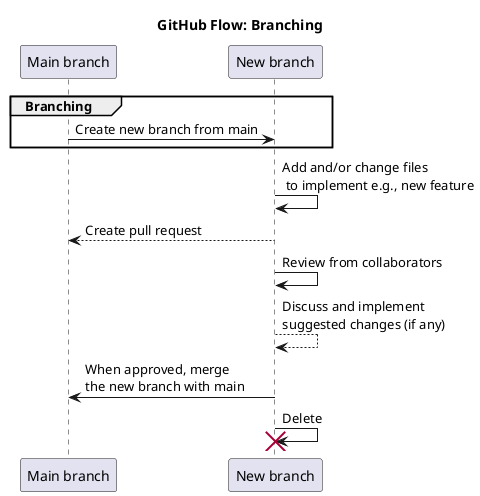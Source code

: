 @startuml github-flow-branching

title GitHub Flow: Branching
group Branching
"Main branch" -> "New branch": Create new branch from main
end
"New branch" -> "New branch": Add and/or change files\n to implement e.g., new feature
"New branch" --> "Main branch": Create pull request
"New branch" -> "New branch": Review from collaborators
"New branch" --> "New branch": Discuss and implement\nsuggested changes (if any)
"New branch" -> "Main branch": When approved, merge\nthe new branch with main
"New branch" -> "New branch" !! : Delete
@enduml
